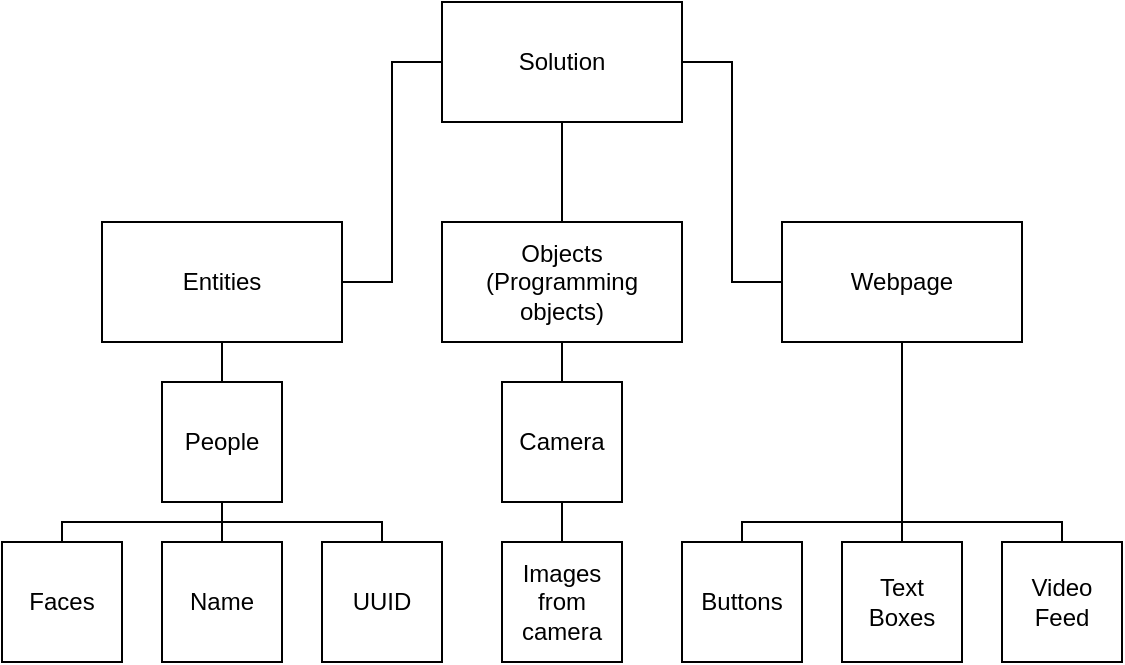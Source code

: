 <mxfile version="13.7.7" type="device"><diagram id="stWrvUrJsRvKtsOIMHyr" name="Page-1"><mxGraphModel dx="1178" dy="665" grid="1" gridSize="10" guides="1" tooltips="1" connect="1" arrows="1" fold="1" page="1" pageScale="1" pageWidth="827" pageHeight="1169" math="0" shadow="0"><root><mxCell id="0"/><mxCell id="1" parent="0"/><mxCell id="eWkHXlnXd2NvoHYLBelA-25" value="" style="edgeStyle=orthogonalEdgeStyle;rounded=0;orthogonalLoop=1;jettySize=auto;html=1;endArrow=none;endFill=0;" edge="1" parent="1" source="eWkHXlnXd2NvoHYLBelA-1" target="eWkHXlnXd2NvoHYLBelA-3"><mxGeometry relative="1" as="geometry"/></mxCell><mxCell id="eWkHXlnXd2NvoHYLBelA-27" style="edgeStyle=orthogonalEdgeStyle;rounded=0;orthogonalLoop=1;jettySize=auto;html=1;exitX=1;exitY=0.5;exitDx=0;exitDy=0;entryX=0;entryY=0.5;entryDx=0;entryDy=0;endArrow=none;endFill=0;" edge="1" parent="1" source="eWkHXlnXd2NvoHYLBelA-1" target="eWkHXlnXd2NvoHYLBelA-6"><mxGeometry relative="1" as="geometry"/></mxCell><mxCell id="eWkHXlnXd2NvoHYLBelA-1" value="Solution" style="rounded=0;whiteSpace=wrap;html=1;" vertex="1" parent="1"><mxGeometry x="360" y="40" width="120" height="60" as="geometry"/></mxCell><mxCell id="eWkHXlnXd2NvoHYLBelA-26" style="edgeStyle=orthogonalEdgeStyle;rounded=0;orthogonalLoop=1;jettySize=auto;html=1;exitX=1;exitY=0.5;exitDx=0;exitDy=0;entryX=0;entryY=0.5;entryDx=0;entryDy=0;endArrow=none;endFill=0;" edge="1" parent="1" source="eWkHXlnXd2NvoHYLBelA-2" target="eWkHXlnXd2NvoHYLBelA-1"><mxGeometry relative="1" as="geometry"/></mxCell><mxCell id="eWkHXlnXd2NvoHYLBelA-28" style="edgeStyle=orthogonalEdgeStyle;rounded=0;orthogonalLoop=1;jettySize=auto;html=1;exitX=0.5;exitY=1;exitDx=0;exitDy=0;entryX=0.5;entryY=0;entryDx=0;entryDy=0;endArrow=none;endFill=0;" edge="1" parent="1" source="eWkHXlnXd2NvoHYLBelA-2" target="eWkHXlnXd2NvoHYLBelA-17"><mxGeometry relative="1" as="geometry"/></mxCell><mxCell id="eWkHXlnXd2NvoHYLBelA-2" value="Entities" style="rounded=0;whiteSpace=wrap;html=1;" vertex="1" parent="1"><mxGeometry x="190" y="150" width="120" height="60" as="geometry"/></mxCell><mxCell id="eWkHXlnXd2NvoHYLBelA-33" style="edgeStyle=orthogonalEdgeStyle;rounded=0;orthogonalLoop=1;jettySize=auto;html=1;exitX=0.5;exitY=1;exitDx=0;exitDy=0;entryX=0.5;entryY=0;entryDx=0;entryDy=0;endArrow=none;endFill=0;" edge="1" parent="1" source="eWkHXlnXd2NvoHYLBelA-3" target="eWkHXlnXd2NvoHYLBelA-18"><mxGeometry relative="1" as="geometry"/></mxCell><mxCell id="eWkHXlnXd2NvoHYLBelA-3" value="Objects&lt;br&gt;(Programming objects)" style="rounded=0;whiteSpace=wrap;html=1;" vertex="1" parent="1"><mxGeometry x="360" y="150" width="120" height="60" as="geometry"/></mxCell><mxCell id="eWkHXlnXd2NvoHYLBelA-35" value="" style="edgeStyle=orthogonalEdgeStyle;rounded=0;orthogonalLoop=1;jettySize=auto;html=1;endArrow=none;endFill=0;" edge="1" parent="1" source="eWkHXlnXd2NvoHYLBelA-6" target="eWkHXlnXd2NvoHYLBelA-23"><mxGeometry relative="1" as="geometry"/></mxCell><mxCell id="eWkHXlnXd2NvoHYLBelA-36" style="edgeStyle=orthogonalEdgeStyle;rounded=0;orthogonalLoop=1;jettySize=auto;html=1;exitX=0.5;exitY=1;exitDx=0;exitDy=0;entryX=0.5;entryY=0;entryDx=0;entryDy=0;endArrow=none;endFill=0;" edge="1" parent="1" source="eWkHXlnXd2NvoHYLBelA-6" target="eWkHXlnXd2NvoHYLBelA-22"><mxGeometry relative="1" as="geometry"><Array as="points"><mxPoint x="590" y="300"/><mxPoint x="510" y="300"/></Array></mxGeometry></mxCell><mxCell id="eWkHXlnXd2NvoHYLBelA-37" style="edgeStyle=orthogonalEdgeStyle;rounded=0;orthogonalLoop=1;jettySize=auto;html=1;exitX=0.5;exitY=1;exitDx=0;exitDy=0;entryX=0.5;entryY=0;entryDx=0;entryDy=0;endArrow=none;endFill=0;" edge="1" parent="1" source="eWkHXlnXd2NvoHYLBelA-6" target="eWkHXlnXd2NvoHYLBelA-24"><mxGeometry relative="1" as="geometry"><Array as="points"><mxPoint x="590" y="300"/><mxPoint x="670" y="300"/></Array></mxGeometry></mxCell><mxCell id="eWkHXlnXd2NvoHYLBelA-6" value="Webpage" style="rounded=0;whiteSpace=wrap;html=1;" vertex="1" parent="1"><mxGeometry x="530" y="150" width="120" height="60" as="geometry"/></mxCell><mxCell id="eWkHXlnXd2NvoHYLBelA-13" value="Faces" style="rounded=0;whiteSpace=wrap;html=1;" vertex="1" parent="1"><mxGeometry x="140" y="310" width="60" height="60" as="geometry"/></mxCell><mxCell id="eWkHXlnXd2NvoHYLBelA-14" value="Name" style="rounded=0;whiteSpace=wrap;html=1;" vertex="1" parent="1"><mxGeometry x="220" y="310" width="60" height="60" as="geometry"/></mxCell><mxCell id="eWkHXlnXd2NvoHYLBelA-15" value="UUID" style="rounded=0;whiteSpace=wrap;html=1;" vertex="1" parent="1"><mxGeometry x="300" y="310" width="60" height="60" as="geometry"/></mxCell><mxCell id="eWkHXlnXd2NvoHYLBelA-29" style="edgeStyle=orthogonalEdgeStyle;rounded=0;orthogonalLoop=1;jettySize=auto;html=1;exitX=0.5;exitY=1;exitDx=0;exitDy=0;entryX=0.5;entryY=0;entryDx=0;entryDy=0;endArrow=none;endFill=0;" edge="1" parent="1" source="eWkHXlnXd2NvoHYLBelA-17" target="eWkHXlnXd2NvoHYLBelA-13"><mxGeometry relative="1" as="geometry"><Array as="points"><mxPoint x="250" y="300"/><mxPoint x="170" y="300"/></Array></mxGeometry></mxCell><mxCell id="eWkHXlnXd2NvoHYLBelA-30" style="edgeStyle=orthogonalEdgeStyle;rounded=0;orthogonalLoop=1;jettySize=auto;html=1;exitX=0.5;exitY=1;exitDx=0;exitDy=0;entryX=0.5;entryY=0;entryDx=0;entryDy=0;endArrow=none;endFill=0;" edge="1" parent="1" source="eWkHXlnXd2NvoHYLBelA-17" target="eWkHXlnXd2NvoHYLBelA-14"><mxGeometry relative="1" as="geometry"/></mxCell><mxCell id="eWkHXlnXd2NvoHYLBelA-31" style="edgeStyle=orthogonalEdgeStyle;rounded=0;orthogonalLoop=1;jettySize=auto;html=1;exitX=0.5;exitY=1;exitDx=0;exitDy=0;entryX=0.5;entryY=0;entryDx=0;entryDy=0;endArrow=none;endFill=0;" edge="1" parent="1" source="eWkHXlnXd2NvoHYLBelA-17" target="eWkHXlnXd2NvoHYLBelA-15"><mxGeometry relative="1" as="geometry"><Array as="points"><mxPoint x="250" y="300"/><mxPoint x="330" y="300"/></Array></mxGeometry></mxCell><mxCell id="eWkHXlnXd2NvoHYLBelA-17" value="People" style="rounded=0;whiteSpace=wrap;html=1;" vertex="1" parent="1"><mxGeometry x="220" y="230" width="60" height="60" as="geometry"/></mxCell><mxCell id="eWkHXlnXd2NvoHYLBelA-34" style="edgeStyle=orthogonalEdgeStyle;rounded=0;orthogonalLoop=1;jettySize=auto;html=1;exitX=0.5;exitY=1;exitDx=0;exitDy=0;entryX=0.5;entryY=0;entryDx=0;entryDy=0;endArrow=none;endFill=0;" edge="1" parent="1" source="eWkHXlnXd2NvoHYLBelA-18" target="eWkHXlnXd2NvoHYLBelA-19"><mxGeometry relative="1" as="geometry"/></mxCell><mxCell id="eWkHXlnXd2NvoHYLBelA-18" value="Camera" style="rounded=0;whiteSpace=wrap;html=1;" vertex="1" parent="1"><mxGeometry x="390" y="230" width="60" height="60" as="geometry"/></mxCell><mxCell id="eWkHXlnXd2NvoHYLBelA-19" value="Images from camera" style="rounded=0;whiteSpace=wrap;html=1;" vertex="1" parent="1"><mxGeometry x="390" y="310" width="60" height="60" as="geometry"/></mxCell><mxCell id="eWkHXlnXd2NvoHYLBelA-22" value="Buttons" style="rounded=0;whiteSpace=wrap;html=1;" vertex="1" parent="1"><mxGeometry x="480" y="310" width="60" height="60" as="geometry"/></mxCell><mxCell id="eWkHXlnXd2NvoHYLBelA-23" value="Text&lt;br&gt;Boxes" style="rounded=0;whiteSpace=wrap;html=1;" vertex="1" parent="1"><mxGeometry x="560" y="310" width="60" height="60" as="geometry"/></mxCell><mxCell id="eWkHXlnXd2NvoHYLBelA-24" value="Video&lt;br&gt;Feed" style="rounded=0;whiteSpace=wrap;html=1;" vertex="1" parent="1"><mxGeometry x="640" y="310" width="60" height="60" as="geometry"/></mxCell></root></mxGraphModel></diagram></mxfile>